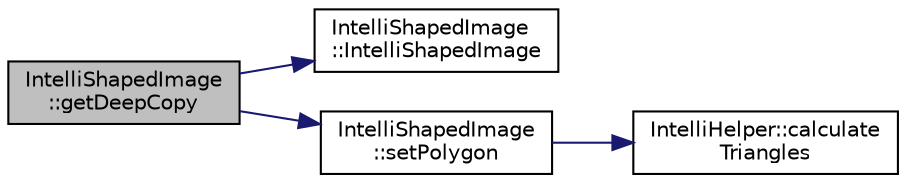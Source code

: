 digraph "IntelliShapedImage::getDeepCopy"
{
 // LATEX_PDF_SIZE
  edge [fontname="Helvetica",fontsize="10",labelfontname="Helvetica",labelfontsize="10"];
  node [fontname="Helvetica",fontsize="10",shape=record];
  rankdir="LR";
  Node1 [label="IntelliShapedImage\l::getDeepCopy",height=0.2,width=0.4,color="black", fillcolor="grey75", style="filled", fontcolor="black",tooltip="A function that copys all that returns a [allocated] Image."];
  Node1 -> Node2 [color="midnightblue",fontsize="10",style="solid",fontname="Helvetica"];
  Node2 [label="IntelliShapedImage\l::IntelliShapedImage",height=0.2,width=0.4,color="black", fillcolor="white", style="filled",URL="$class_intelli_shaped_image.html#a0f834c3f255baeb50c98ef335a6d0ea9",tooltip="The Construcor of the IntelliShapedImage. Given the Image dimensions."];
  Node1 -> Node3 [color="midnightblue",fontsize="10",style="solid",fontname="Helvetica"];
  Node3 [label="IntelliShapedImage\l::setPolygon",height=0.2,width=0.4,color="black", fillcolor="white", style="filled",URL="$class_intelli_shaped_image.html#a4b69d75de7a3b85032482982f249458e",tooltip="A function that sets the data of the visible Polygon."];
  Node3 -> Node4 [color="midnightblue",fontsize="10",style="solid",fontname="Helvetica"];
  Node4 [label="IntelliHelper::calculate\lTriangles",height=0.2,width=0.4,color="black", fillcolor="white", style="filled",URL="$namespace_intelli_helper.html#a214dc3624ba4562a03dc922e3dd7b617",tooltip="A function to split a polygon in its spanning traingles by using Meisters Theorem of graph theory by ..."];
}
